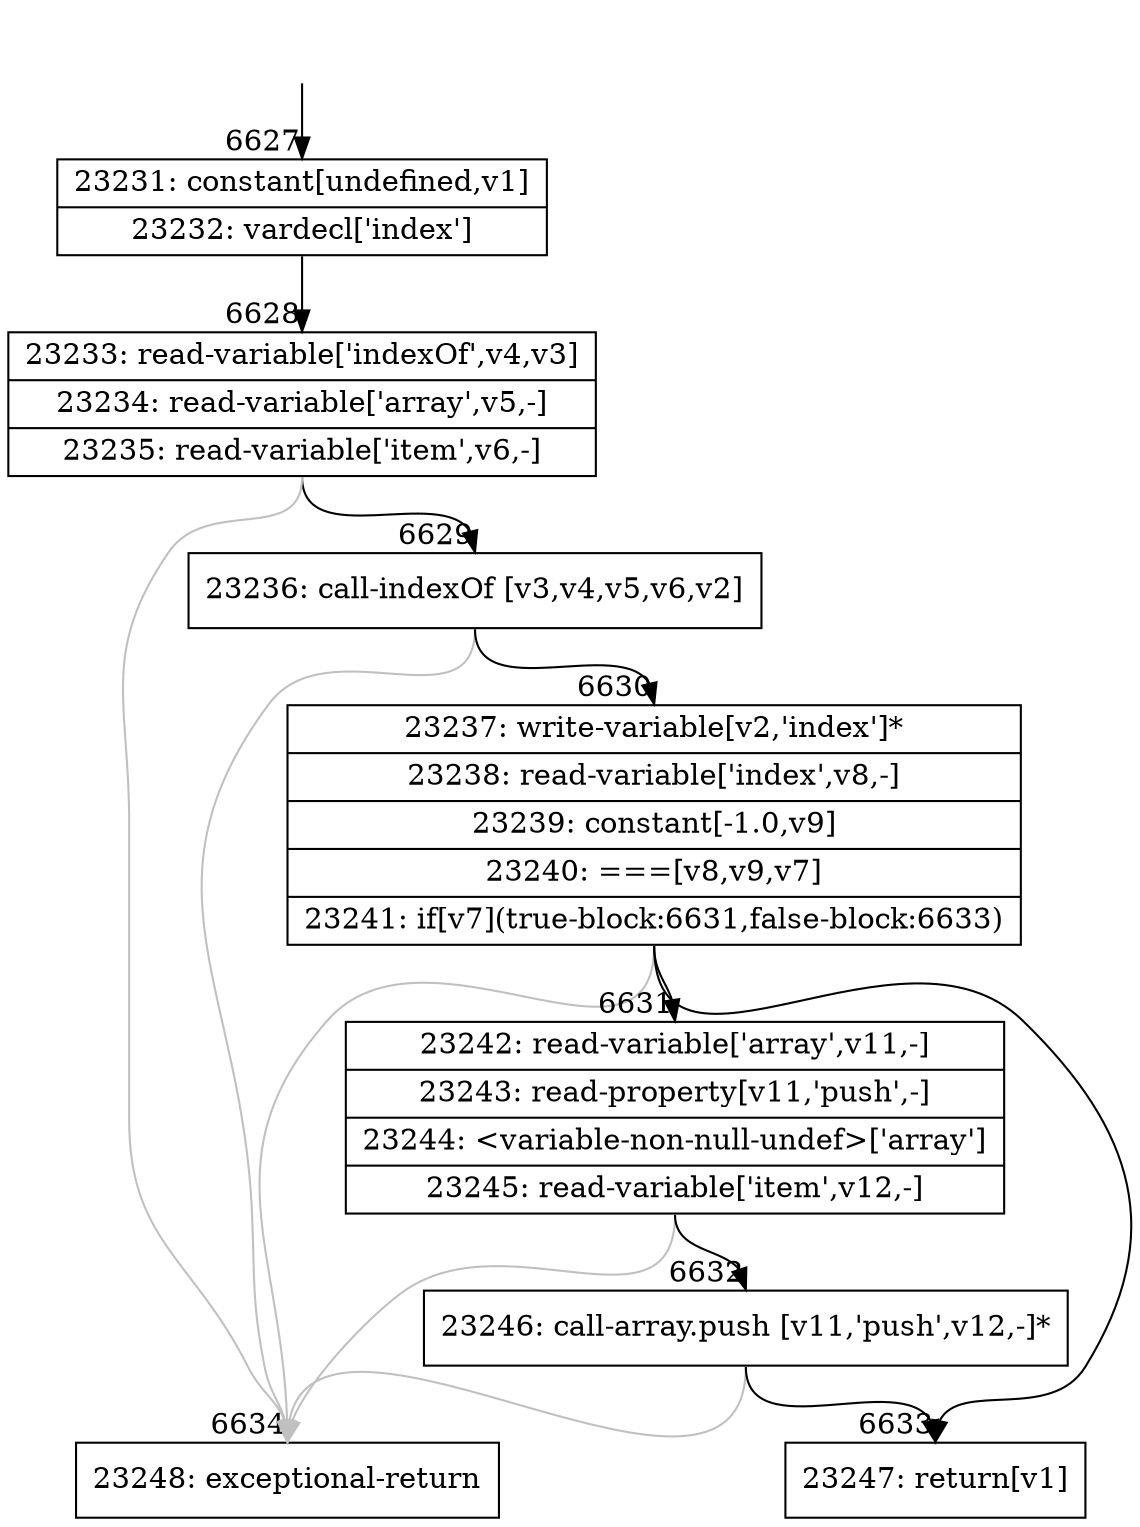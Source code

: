 digraph {
rankdir="TD"
BB_entry548[shape=none,label=""];
BB_entry548 -> BB6627 [tailport=s, headport=n, headlabel="    6627"]
BB6627 [shape=record label="{23231: constant[undefined,v1]|23232: vardecl['index']}" ] 
BB6627 -> BB6628 [tailport=s, headport=n, headlabel="      6628"]
BB6628 [shape=record label="{23233: read-variable['indexOf',v4,v3]|23234: read-variable['array',v5,-]|23235: read-variable['item',v6,-]}" ] 
BB6628 -> BB6629 [tailport=s, headport=n, headlabel="      6629"]
BB6628 -> BB6634 [tailport=s, headport=n, color=gray, headlabel="      6634"]
BB6629 [shape=record label="{23236: call-indexOf [v3,v4,v5,v6,v2]}" ] 
BB6629 -> BB6630 [tailport=s, headport=n, headlabel="      6630"]
BB6629 -> BB6634 [tailport=s, headport=n, color=gray]
BB6630 [shape=record label="{23237: write-variable[v2,'index']*|23238: read-variable['index',v8,-]|23239: constant[-1.0,v9]|23240: ===[v8,v9,v7]|23241: if[v7](true-block:6631,false-block:6633)}" ] 
BB6630 -> BB6631 [tailport=s, headport=n, headlabel="      6631"]
BB6630 -> BB6633 [tailport=s, headport=n, headlabel="      6633"]
BB6630 -> BB6634 [tailport=s, headport=n, color=gray]
BB6631 [shape=record label="{23242: read-variable['array',v11,-]|23243: read-property[v11,'push',-]|23244: \<variable-non-null-undef\>['array']|23245: read-variable['item',v12,-]}" ] 
BB6631 -> BB6632 [tailport=s, headport=n, headlabel="      6632"]
BB6631 -> BB6634 [tailport=s, headport=n, color=gray]
BB6632 [shape=record label="{23246: call-array.push [v11,'push',v12,-]*}" ] 
BB6632 -> BB6633 [tailport=s, headport=n]
BB6632 -> BB6634 [tailport=s, headport=n, color=gray]
BB6633 [shape=record label="{23247: return[v1]}" ] 
BB6634 [shape=record label="{23248: exceptional-return}" ] 
//#$~ 12392
}
